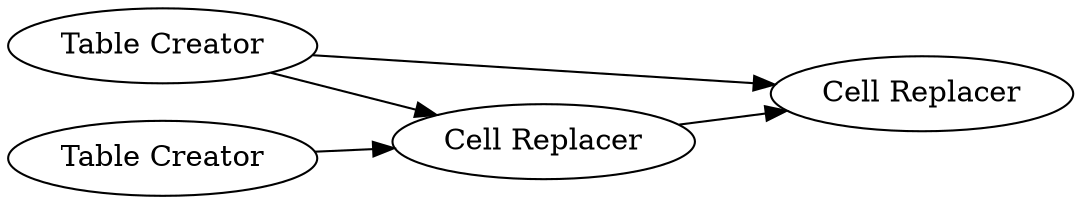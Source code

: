 digraph {
	"968267819545703780_2" [label="Table Creator"]
	"968267819545703780_4" [label="Cell Replacer"]
	"968267819545703780_3" [label="Cell Replacer"]
	"968267819545703780_1" [label="Table Creator"]
	"968267819545703780_2" -> "968267819545703780_3"
	"968267819545703780_1" -> "968267819545703780_3"
	"968267819545703780_2" -> "968267819545703780_4"
	"968267819545703780_3" -> "968267819545703780_4"
	rankdir=LR
}
